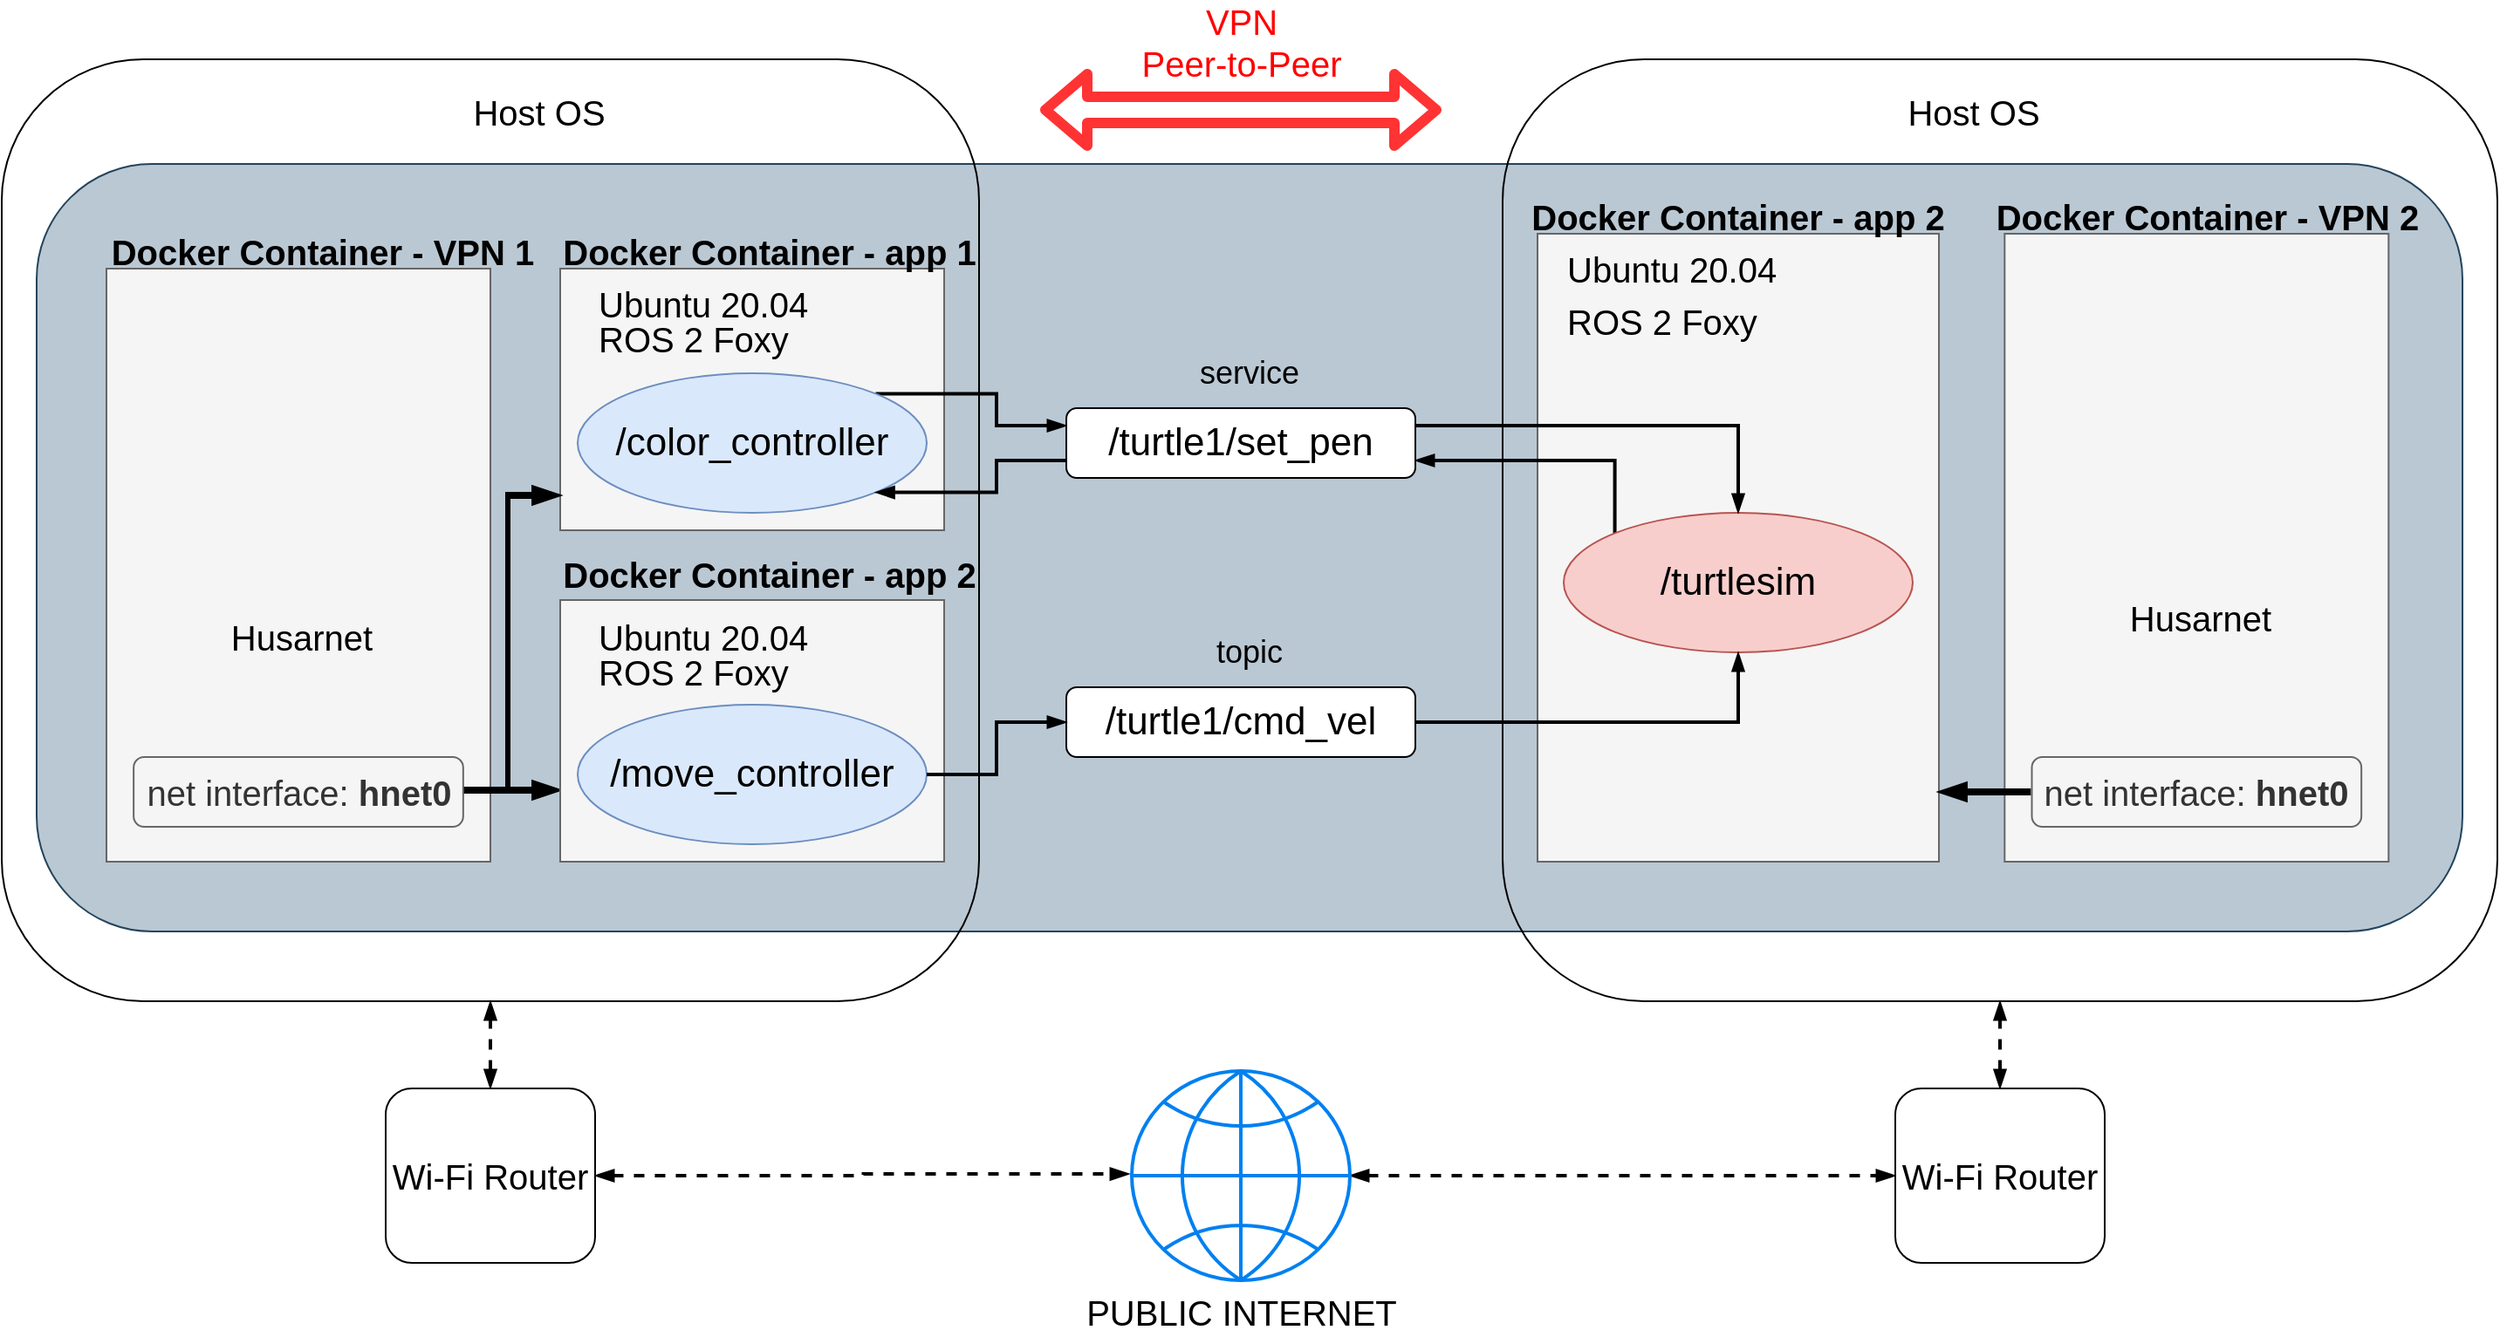 <mxfile version="14.8.4" type="device"><diagram id="ZgK-rg60SdYdkfQ-bzUN" name="Page-1"><mxGraphModel dx="2658" dy="76" grid="1" gridSize="10" guides="1" tooltips="1" connect="1" arrows="1" fold="1" page="1" pageScale="1" pageWidth="1169" pageHeight="827" math="0" shadow="0"><root><mxCell id="0"/><mxCell id="1" parent="0"/><mxCell id="8QPdw4msQSsCbI8SWVOe-69" value="" style="rounded=1;whiteSpace=wrap;html=1;fontSize=20;align=center;fillColor=#bac8d3;strokeColor=#23445d;" parent="1" vertex="1"><mxGeometry x="-150" y="940" width="1390" height="440" as="geometry"/></mxCell><mxCell id="8QPdw4msQSsCbI8SWVOe-16" value="" style="rounded=1;whiteSpace=wrap;html=1;fillColor=none;" parent="1" vertex="1"><mxGeometry x="-170" y="880" width="560" height="540" as="geometry"/></mxCell><mxCell id="8QPdw4msQSsCbI8SWVOe-26" value="" style="rounded=0;whiteSpace=wrap;html=1;fontSize=20;fontColor=#333333;align=left;fillColor=#f5f5f5;strokeColor=#666666;" parent="1" vertex="1"><mxGeometry x="710" y="980" width="230" height="360" as="geometry"/></mxCell><mxCell id="8QPdw4msQSsCbI8SWVOe-21" value="" style="rounded=0;whiteSpace=wrap;html=1;fontSize=20;fontColor=#333333;align=left;fillColor=#f5f5f5;strokeColor=#666666;" parent="1" vertex="1"><mxGeometry x="150" y="1000" width="220" height="150" as="geometry"/></mxCell><mxCell id="8QPdw4msQSsCbI8SWVOe-12" style="edgeStyle=orthogonalEdgeStyle;rounded=0;orthogonalLoop=1;jettySize=auto;html=1;exitX=1;exitY=0;exitDx=0;exitDy=0;entryX=0;entryY=0.25;entryDx=0;entryDy=0;strokeWidth=2;endArrow=blockThin;endFill=1;" parent="1" source="8QPdw4msQSsCbI8SWVOe-1" target="8QPdw4msQSsCbI8SWVOe-6" edge="1"><mxGeometry relative="1" as="geometry"/></mxCell><mxCell id="8QPdw4msQSsCbI8SWVOe-1" value="&lt;font style=&quot;font-size: 22px&quot;&gt;/color_controller&lt;/font&gt;" style="ellipse;whiteSpace=wrap;html=1;fillColor=#dae8fc;strokeColor=#6c8ebf;" parent="1" vertex="1"><mxGeometry x="160" y="1060" width="200" height="80" as="geometry"/></mxCell><mxCell id="8QPdw4msQSsCbI8SWVOe-14" style="edgeStyle=orthogonalEdgeStyle;rounded=0;orthogonalLoop=1;jettySize=auto;html=1;exitX=0;exitY=0;exitDx=0;exitDy=0;entryX=1;entryY=0.75;entryDx=0;entryDy=0;strokeWidth=2;endArrow=blockThin;endFill=1;" parent="1" source="8QPdw4msQSsCbI8SWVOe-4" target="8QPdw4msQSsCbI8SWVOe-6" edge="1"><mxGeometry relative="1" as="geometry"><Array as="points"><mxPoint x="754" y="1110"/></Array></mxGeometry></mxCell><mxCell id="8QPdw4msQSsCbI8SWVOe-4" value="&lt;font style=&quot;font-size: 22px&quot;&gt;/turtlesim&lt;/font&gt;" style="ellipse;whiteSpace=wrap;html=1;fillColor=#f8cecc;strokeColor=#b85450;" parent="1" vertex="1"><mxGeometry x="725" y="1140" width="200" height="80" as="geometry"/></mxCell><mxCell id="8QPdw4msQSsCbI8SWVOe-11" style="edgeStyle=orthogonalEdgeStyle;rounded=0;orthogonalLoop=1;jettySize=auto;html=1;exitX=1;exitY=0.5;exitDx=0;exitDy=0;entryX=0.5;entryY=1;entryDx=0;entryDy=0;strokeWidth=2;endArrow=blockThin;endFill=1;" parent="1" source="8QPdw4msQSsCbI8SWVOe-5" target="8QPdw4msQSsCbI8SWVOe-4" edge="1"><mxGeometry relative="1" as="geometry"/></mxCell><mxCell id="8QPdw4msQSsCbI8SWVOe-5" value="&lt;font style=&quot;font-size: 22px&quot;&gt;/turtle1/cmd_vel&lt;/font&gt;" style="rounded=1;whiteSpace=wrap;html=1;" parent="1" vertex="1"><mxGeometry x="440" y="1240" width="200" height="40" as="geometry"/></mxCell><mxCell id="8QPdw4msQSsCbI8SWVOe-13" style="edgeStyle=orthogonalEdgeStyle;rounded=0;orthogonalLoop=1;jettySize=auto;html=1;exitX=1;exitY=0.25;exitDx=0;exitDy=0;entryX=0.5;entryY=0;entryDx=0;entryDy=0;strokeWidth=2;endArrow=blockThin;endFill=1;" parent="1" source="8QPdw4msQSsCbI8SWVOe-6" target="8QPdw4msQSsCbI8SWVOe-4" edge="1"><mxGeometry relative="1" as="geometry"/></mxCell><mxCell id="8QPdw4msQSsCbI8SWVOe-15" style="edgeStyle=orthogonalEdgeStyle;rounded=0;orthogonalLoop=1;jettySize=auto;html=1;exitX=0;exitY=0.75;exitDx=0;exitDy=0;entryX=1;entryY=1;entryDx=0;entryDy=0;strokeWidth=2;endArrow=blockThin;endFill=1;" parent="1" source="8QPdw4msQSsCbI8SWVOe-6" target="8QPdw4msQSsCbI8SWVOe-1" edge="1"><mxGeometry relative="1" as="geometry"/></mxCell><mxCell id="8QPdw4msQSsCbI8SWVOe-6" value="&lt;font style=&quot;font-size: 22px&quot;&gt;/turtle1/set_pen&lt;/font&gt;" style="rounded=1;whiteSpace=wrap;html=1;" parent="1" vertex="1"><mxGeometry x="440" y="1080" width="200" height="40" as="geometry"/></mxCell><mxCell id="8QPdw4msQSsCbI8SWVOe-7" value="&lt;font style=&quot;font-size: 18px&quot;&gt;topic&lt;/font&gt;" style="text;html=1;strokeColor=none;fillColor=none;align=center;verticalAlign=middle;whiteSpace=wrap;rounded=0;" parent="1" vertex="1"><mxGeometry x="490" y="1210" width="110" height="20" as="geometry"/></mxCell><mxCell id="8QPdw4msQSsCbI8SWVOe-8" value="&lt;font style=&quot;font-size: 18px&quot;&gt;service&lt;/font&gt;" style="text;html=1;strokeColor=none;fillColor=none;align=center;verticalAlign=middle;whiteSpace=wrap;rounded=0;" parent="1" vertex="1"><mxGeometry x="475" y="1050" width="140" height="20" as="geometry"/></mxCell><mxCell id="8QPdw4msQSsCbI8SWVOe-18" value="Host OS" style="text;html=1;strokeColor=none;fillColor=none;align=center;verticalAlign=middle;whiteSpace=wrap;rounded=0;fontSize=20;" parent="1" vertex="1"><mxGeometry x="67.66" y="900" width="140" height="20" as="geometry"/></mxCell><mxCell id="8QPdw4msQSsCbI8SWVOe-23" value="Ubuntu 20.04" style="text;html=1;strokeColor=none;fillColor=none;align=left;verticalAlign=middle;whiteSpace=wrap;rounded=0;fontSize=20;" parent="1" vertex="1"><mxGeometry x="170" y="1010" width="140" height="20" as="geometry"/></mxCell><mxCell id="8QPdw4msQSsCbI8SWVOe-24" value="ROS 2 Foxy" style="text;html=1;strokeColor=none;fillColor=none;align=left;verticalAlign=middle;whiteSpace=wrap;rounded=0;fontSize=20;" parent="1" vertex="1"><mxGeometry x="170" y="1030" width="140" height="20" as="geometry"/></mxCell><mxCell id="8QPdw4msQSsCbI8SWVOe-25" value="Docker Container - app 1" style="text;html=1;strokeColor=none;fillColor=none;align=center;verticalAlign=middle;whiteSpace=wrap;rounded=0;fontSize=20;fontStyle=1" parent="1" vertex="1"><mxGeometry x="150" y="980" width="240" height="20" as="geometry"/></mxCell><mxCell id="8QPdw4msQSsCbI8SWVOe-27" value="Docker Container - app 2" style="text;html=1;strokeColor=none;fillColor=none;align=center;verticalAlign=middle;whiteSpace=wrap;rounded=0;fontSize=20;fontStyle=1" parent="1" vertex="1"><mxGeometry x="700" y="960" width="250" height="20" as="geometry"/></mxCell><mxCell id="8QPdw4msQSsCbI8SWVOe-28" value="Ubuntu 20.04" style="text;html=1;strokeColor=none;fillColor=none;align=left;verticalAlign=middle;whiteSpace=wrap;rounded=0;fontSize=20;" parent="1" vertex="1"><mxGeometry x="725" y="990" width="140" height="20" as="geometry"/></mxCell><mxCell id="8QPdw4msQSsCbI8SWVOe-29" value="ROS 2 Foxy" style="text;html=1;strokeColor=none;fillColor=none;align=left;verticalAlign=middle;whiteSpace=wrap;rounded=0;fontSize=20;" parent="1" vertex="1"><mxGeometry x="725" y="1020" width="140" height="20" as="geometry"/></mxCell><mxCell id="8QPdw4msQSsCbI8SWVOe-41" style="edgeStyle=orthogonalEdgeStyle;rounded=0;orthogonalLoop=1;jettySize=auto;html=1;exitX=1;exitY=0.5;exitDx=0;exitDy=0;entryX=-0.012;entryY=0.492;entryDx=0;entryDy=0;entryPerimeter=0;dashed=1;fontSize=20;fontColor=#000000;startArrow=blockThin;startFill=1;endArrow=blockThin;endFill=1;strokeWidth=2;" parent="1" source="8QPdw4msQSsCbI8SWVOe-36" target="8QPdw4msQSsCbI8SWVOe-39" edge="1"><mxGeometry relative="1" as="geometry"/></mxCell><mxCell id="8QPdw4msQSsCbI8SWVOe-42" style="edgeStyle=orthogonalEdgeStyle;rounded=0;orthogonalLoop=1;jettySize=auto;html=1;exitX=0.5;exitY=0;exitDx=0;exitDy=0;entryX=0.5;entryY=1;entryDx=0;entryDy=0;dashed=1;fontSize=20;fontColor=#000000;startArrow=blockThin;startFill=1;endArrow=blockThin;endFill=1;strokeWidth=2;" parent="1" source="8QPdw4msQSsCbI8SWVOe-36" target="8QPdw4msQSsCbI8SWVOe-16" edge="1"><mxGeometry relative="1" as="geometry"/></mxCell><mxCell id="8QPdw4msQSsCbI8SWVOe-36" value="Wi-Fi Router" style="rounded=1;whiteSpace=wrap;html=1;fontSize=20;fontColor=#000000;align=center;" parent="1" vertex="1"><mxGeometry x="50" y="1470" width="120" height="100" as="geometry"/></mxCell><mxCell id="rDFfNMZisYe_2G9wobSp-11" style="edgeStyle=orthogonalEdgeStyle;rounded=0;orthogonalLoop=1;jettySize=auto;html=1;entryX=0;entryY=0.5;entryDx=0;entryDy=0;endArrow=blockThin;endFill=1;strokeWidth=2;dashed=1;startArrow=blockThin;startFill=1;" parent="1" source="8QPdw4msQSsCbI8SWVOe-39" target="rDFfNMZisYe_2G9wobSp-10" edge="1"><mxGeometry relative="1" as="geometry"/></mxCell><mxCell id="8QPdw4msQSsCbI8SWVOe-39" value="PUBLIC INTERNET" style="html=1;verticalLabelPosition=bottom;align=center;labelBackgroundColor=#ffffff;verticalAlign=top;strokeWidth=2;strokeColor=#0080F0;shadow=0;dashed=0;shape=mxgraph.ios7.icons.globe;fontSize=20;fontColor=#000000;" parent="1" vertex="1"><mxGeometry x="477.5" y="1460" width="125" height="120" as="geometry"/></mxCell><mxCell id="8QPdw4msQSsCbI8SWVOe-72" value="" style="shape=flexArrow;endArrow=classic;startArrow=classic;html=1;fontSize=20;fontColor=#FF0000;strokeColor=#FF3333;strokeWidth=6;" parent="1" edge="1"><mxGeometry width="100" height="100" relative="1" as="geometry"><mxPoint x="425" y="909" as="sourcePoint"/><mxPoint x="655" y="909" as="targetPoint"/></mxGeometry></mxCell><mxCell id="8QPdw4msQSsCbI8SWVOe-73" value="&lt;div&gt;VPN&lt;/div&gt;&lt;div&gt;Peer-to-Peer&lt;/div&gt;" style="edgeLabel;html=1;align=center;verticalAlign=middle;resizable=0;points=[];fontSize=20;fontColor=#FF0000;" parent="8QPdw4msQSsCbI8SWVOe-72" vertex="1" connectable="0"><mxGeometry x="0.548" y="3" relative="1" as="geometry"><mxPoint x="-63" y="-36" as="offset"/></mxGeometry></mxCell><mxCell id="rDFfNMZisYe_2G9wobSp-1" value="" style="rounded=0;whiteSpace=wrap;html=1;fontSize=20;fontColor=#333333;align=left;fillColor=#f5f5f5;strokeColor=#666666;" parent="1" vertex="1"><mxGeometry x="-110" y="1000" width="220" height="340" as="geometry"/></mxCell><mxCell id="rDFfNMZisYe_2G9wobSp-2" value="" style="shape=image;verticalLabelPosition=bottom;labelBackgroundColor=#ffffff;verticalAlign=top;aspect=fixed;imageAspect=0;image=https://husarnet.com/img/husarnet_signet.svg;" parent="1" vertex="1"><mxGeometry x="-67.66" y="1040" width="135.32" height="155" as="geometry"/></mxCell><mxCell id="rDFfNMZisYe_2G9wobSp-3" value="&lt;div&gt;Husarnet&lt;/div&gt;" style="text;html=1;strokeColor=none;fillColor=none;align=center;verticalAlign=middle;whiteSpace=wrap;rounded=0;fontSize=20;" parent="1" vertex="1"><mxGeometry x="-67.66" y="1201" width="140" height="20" as="geometry"/></mxCell><mxCell id="rDFfNMZisYe_2G9wobSp-4" value="Docker Container - VPN 1" style="text;html=1;strokeColor=none;fillColor=none;align=center;verticalAlign=middle;whiteSpace=wrap;rounded=0;fontSize=20;fontStyle=1" parent="1" vertex="1"><mxGeometry x="-110" y="980" width="247.66" height="20" as="geometry"/></mxCell><mxCell id="rDFfNMZisYe_2G9wobSp-5" value="" style="rounded=0;whiteSpace=wrap;html=1;fontSize=20;fontColor=#333333;align=left;fillColor=#f5f5f5;strokeColor=#666666;" parent="1" vertex="1"><mxGeometry x="977.66" y="980" width="220" height="360" as="geometry"/></mxCell><mxCell id="rDFfNMZisYe_2G9wobSp-6" value="" style="shape=image;verticalLabelPosition=bottom;labelBackgroundColor=#ffffff;verticalAlign=top;aspect=fixed;imageAspect=0;image=https://husarnet.com/img/husarnet_signet.svg;" parent="1" vertex="1"><mxGeometry x="1020.0" y="1010" width="135.32" height="155" as="geometry"/></mxCell><mxCell id="rDFfNMZisYe_2G9wobSp-7" value="&lt;div&gt;Husarnet&lt;/div&gt;" style="text;html=1;strokeColor=none;fillColor=none;align=center;verticalAlign=middle;whiteSpace=wrap;rounded=0;fontSize=20;" parent="1" vertex="1"><mxGeometry x="1020.0" y="1190" width="140" height="20" as="geometry"/></mxCell><mxCell id="rDFfNMZisYe_2G9wobSp-8" value="Docker Container - VPN 2" style="text;html=1;strokeColor=none;fillColor=none;align=center;verticalAlign=middle;whiteSpace=wrap;rounded=0;fontSize=20;fontStyle=1" parent="1" vertex="1"><mxGeometry x="970.0" y="960" width="247.66" height="20" as="geometry"/></mxCell><mxCell id="rDFfNMZisYe_2G9wobSp-9" value="Host OS" style="text;html=1;strokeColor=none;fillColor=none;align=center;verticalAlign=middle;whiteSpace=wrap;rounded=0;fontSize=20;" parent="1" vertex="1"><mxGeometry x="890" y="900" width="140" height="20" as="geometry"/></mxCell><mxCell id="rDFfNMZisYe_2G9wobSp-12" style="edgeStyle=orthogonalEdgeStyle;rounded=0;orthogonalLoop=1;jettySize=auto;html=1;entryX=0.5;entryY=1;entryDx=0;entryDy=0;endArrow=blockThin;endFill=1;startArrow=blockThin;startFill=1;strokeWidth=2;dashed=1;" parent="1" source="rDFfNMZisYe_2G9wobSp-10" target="8QPdw4msQSsCbI8SWVOe-34" edge="1"><mxGeometry relative="1" as="geometry"/></mxCell><mxCell id="rDFfNMZisYe_2G9wobSp-10" value="Wi-Fi Router" style="rounded=1;whiteSpace=wrap;html=1;fontSize=20;fontColor=#000000;align=center;" parent="1" vertex="1"><mxGeometry x="915" y="1470" width="120" height="100" as="geometry"/></mxCell><mxCell id="rDFfNMZisYe_2G9wobSp-18" value="" style="endArrow=blockThin;html=1;strokeWidth=4;endFill=1;" parent="1" edge="1"><mxGeometry width="50" height="50" relative="1" as="geometry"><mxPoint x="90" y="1299" as="sourcePoint"/><mxPoint x="150" y="1299" as="targetPoint"/></mxGeometry></mxCell><mxCell id="rDFfNMZisYe_2G9wobSp-19" value="net interface: &lt;b&gt;hnet0&lt;/b&gt;" style="text;html=1;strokeColor=#666666;fillColor=#f5f5f5;align=center;verticalAlign=middle;whiteSpace=wrap;rounded=1;fontSize=20;fontColor=#333333;shadow=0;perimeterSpacing=14;" parent="1" vertex="1"><mxGeometry x="993.25" y="1280" width="188.83" height="40" as="geometry"/></mxCell><mxCell id="rDFfNMZisYe_2G9wobSp-20" value="" style="endArrow=blockThin;html=1;strokeWidth=4;endFill=1;" parent="1" edge="1"><mxGeometry width="50" height="50" relative="1" as="geometry"><mxPoint x="992.66" y="1300" as="sourcePoint"/><mxPoint x="940" y="1300" as="targetPoint"/></mxGeometry></mxCell><mxCell id="rDFfNMZisYe_2G9wobSp-13" value="net interface: &lt;b&gt;hnet0&lt;/b&gt;" style="text;html=1;strokeColor=#666666;fillColor=#f5f5f5;align=center;verticalAlign=middle;whiteSpace=wrap;rounded=1;fontSize=20;fontColor=#333333;shadow=0;perimeterSpacing=14;" parent="1" vertex="1"><mxGeometry x="-94.42" y="1280" width="188.83" height="40" as="geometry"/></mxCell><mxCell id="8QPdw4msQSsCbI8SWVOe-34" value="" style="rounded=1;whiteSpace=wrap;html=1;fillColor=none;" parent="1" vertex="1"><mxGeometry x="690" y="880" width="570" height="540" as="geometry"/></mxCell><mxCell id="3lTPCiHTYvZE0VBDYvF7-1" value="" style="rounded=0;whiteSpace=wrap;html=1;fontSize=20;fontColor=#333333;align=left;fillColor=#f5f5f5;strokeColor=#666666;" vertex="1" parent="1"><mxGeometry x="150" y="1190" width="220" height="150" as="geometry"/></mxCell><mxCell id="8QPdw4msQSsCbI8SWVOe-2" value="&lt;font style=&quot;font-size: 22px&quot;&gt;/move_controller&lt;/font&gt;" style="ellipse;whiteSpace=wrap;html=1;fillColor=#dae8fc;strokeColor=#6c8ebf;" parent="1" vertex="1"><mxGeometry x="160" y="1250" width="200" height="80" as="geometry"/></mxCell><mxCell id="8QPdw4msQSsCbI8SWVOe-10" style="edgeStyle=orthogonalEdgeStyle;rounded=0;orthogonalLoop=1;jettySize=auto;html=1;exitX=1;exitY=0.5;exitDx=0;exitDy=0;entryX=0;entryY=0.5;entryDx=0;entryDy=0;strokeWidth=2;endArrow=blockThin;endFill=1;" parent="1" source="8QPdw4msQSsCbI8SWVOe-2" target="8QPdw4msQSsCbI8SWVOe-5" edge="1"><mxGeometry relative="1" as="geometry"/></mxCell><mxCell id="3lTPCiHTYvZE0VBDYvF7-2" value="Ubuntu 20.04" style="text;html=1;strokeColor=none;fillColor=none;align=left;verticalAlign=middle;whiteSpace=wrap;rounded=0;fontSize=20;" vertex="1" parent="1"><mxGeometry x="170" y="1201" width="140" height="20" as="geometry"/></mxCell><mxCell id="3lTPCiHTYvZE0VBDYvF7-3" value="ROS 2 Foxy" style="text;html=1;strokeColor=none;fillColor=none;align=left;verticalAlign=middle;whiteSpace=wrap;rounded=0;fontSize=20;" vertex="1" parent="1"><mxGeometry x="170" y="1221" width="140" height="20" as="geometry"/></mxCell><mxCell id="3lTPCiHTYvZE0VBDYvF7-5" value="" style="endArrow=blockThin;html=1;strokeWidth=4;endFill=1;" edge="1" parent="1"><mxGeometry width="50" height="50" relative="1" as="geometry"><mxPoint x="120" y="1130" as="sourcePoint"/><mxPoint x="150" y="1130" as="targetPoint"/></mxGeometry></mxCell><mxCell id="3lTPCiHTYvZE0VBDYvF7-11" value="" style="endArrow=none;html=1;strokeWidth=3;" edge="1" parent="1"><mxGeometry width="50" height="50" relative="1" as="geometry"><mxPoint x="120" y="1300" as="sourcePoint"/><mxPoint x="120" y="1128" as="targetPoint"/></mxGeometry></mxCell><mxCell id="3lTPCiHTYvZE0VBDYvF7-12" value="Docker Container - app 2" style="text;html=1;strokeColor=none;fillColor=none;align=center;verticalAlign=middle;whiteSpace=wrap;rounded=0;fontSize=20;fontStyle=1" vertex="1" parent="1"><mxGeometry x="150" y="1165" width="240" height="20" as="geometry"/></mxCell></root></mxGraphModel></diagram></mxfile>